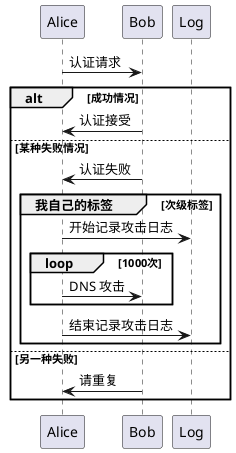 @startuml
'https://plantuml.com/sequence-diagram

Alice -> Bob: 认证请求

alt 成功情况
    Bob -> Alice: 认证接受
else 某种失败情况
    Bob -> Alice: 认证失败
    group 我自己的标签 [次级标签]
        Alice -> Log : 开始记录攻击日志
        loop 1000次
            Alice -> Bob: DNS 攻击
        end
        Alice -> Log : 结束记录攻击日志
    end
else 另一种失败
    Bob -> Alice: 请重复
end

@enduml